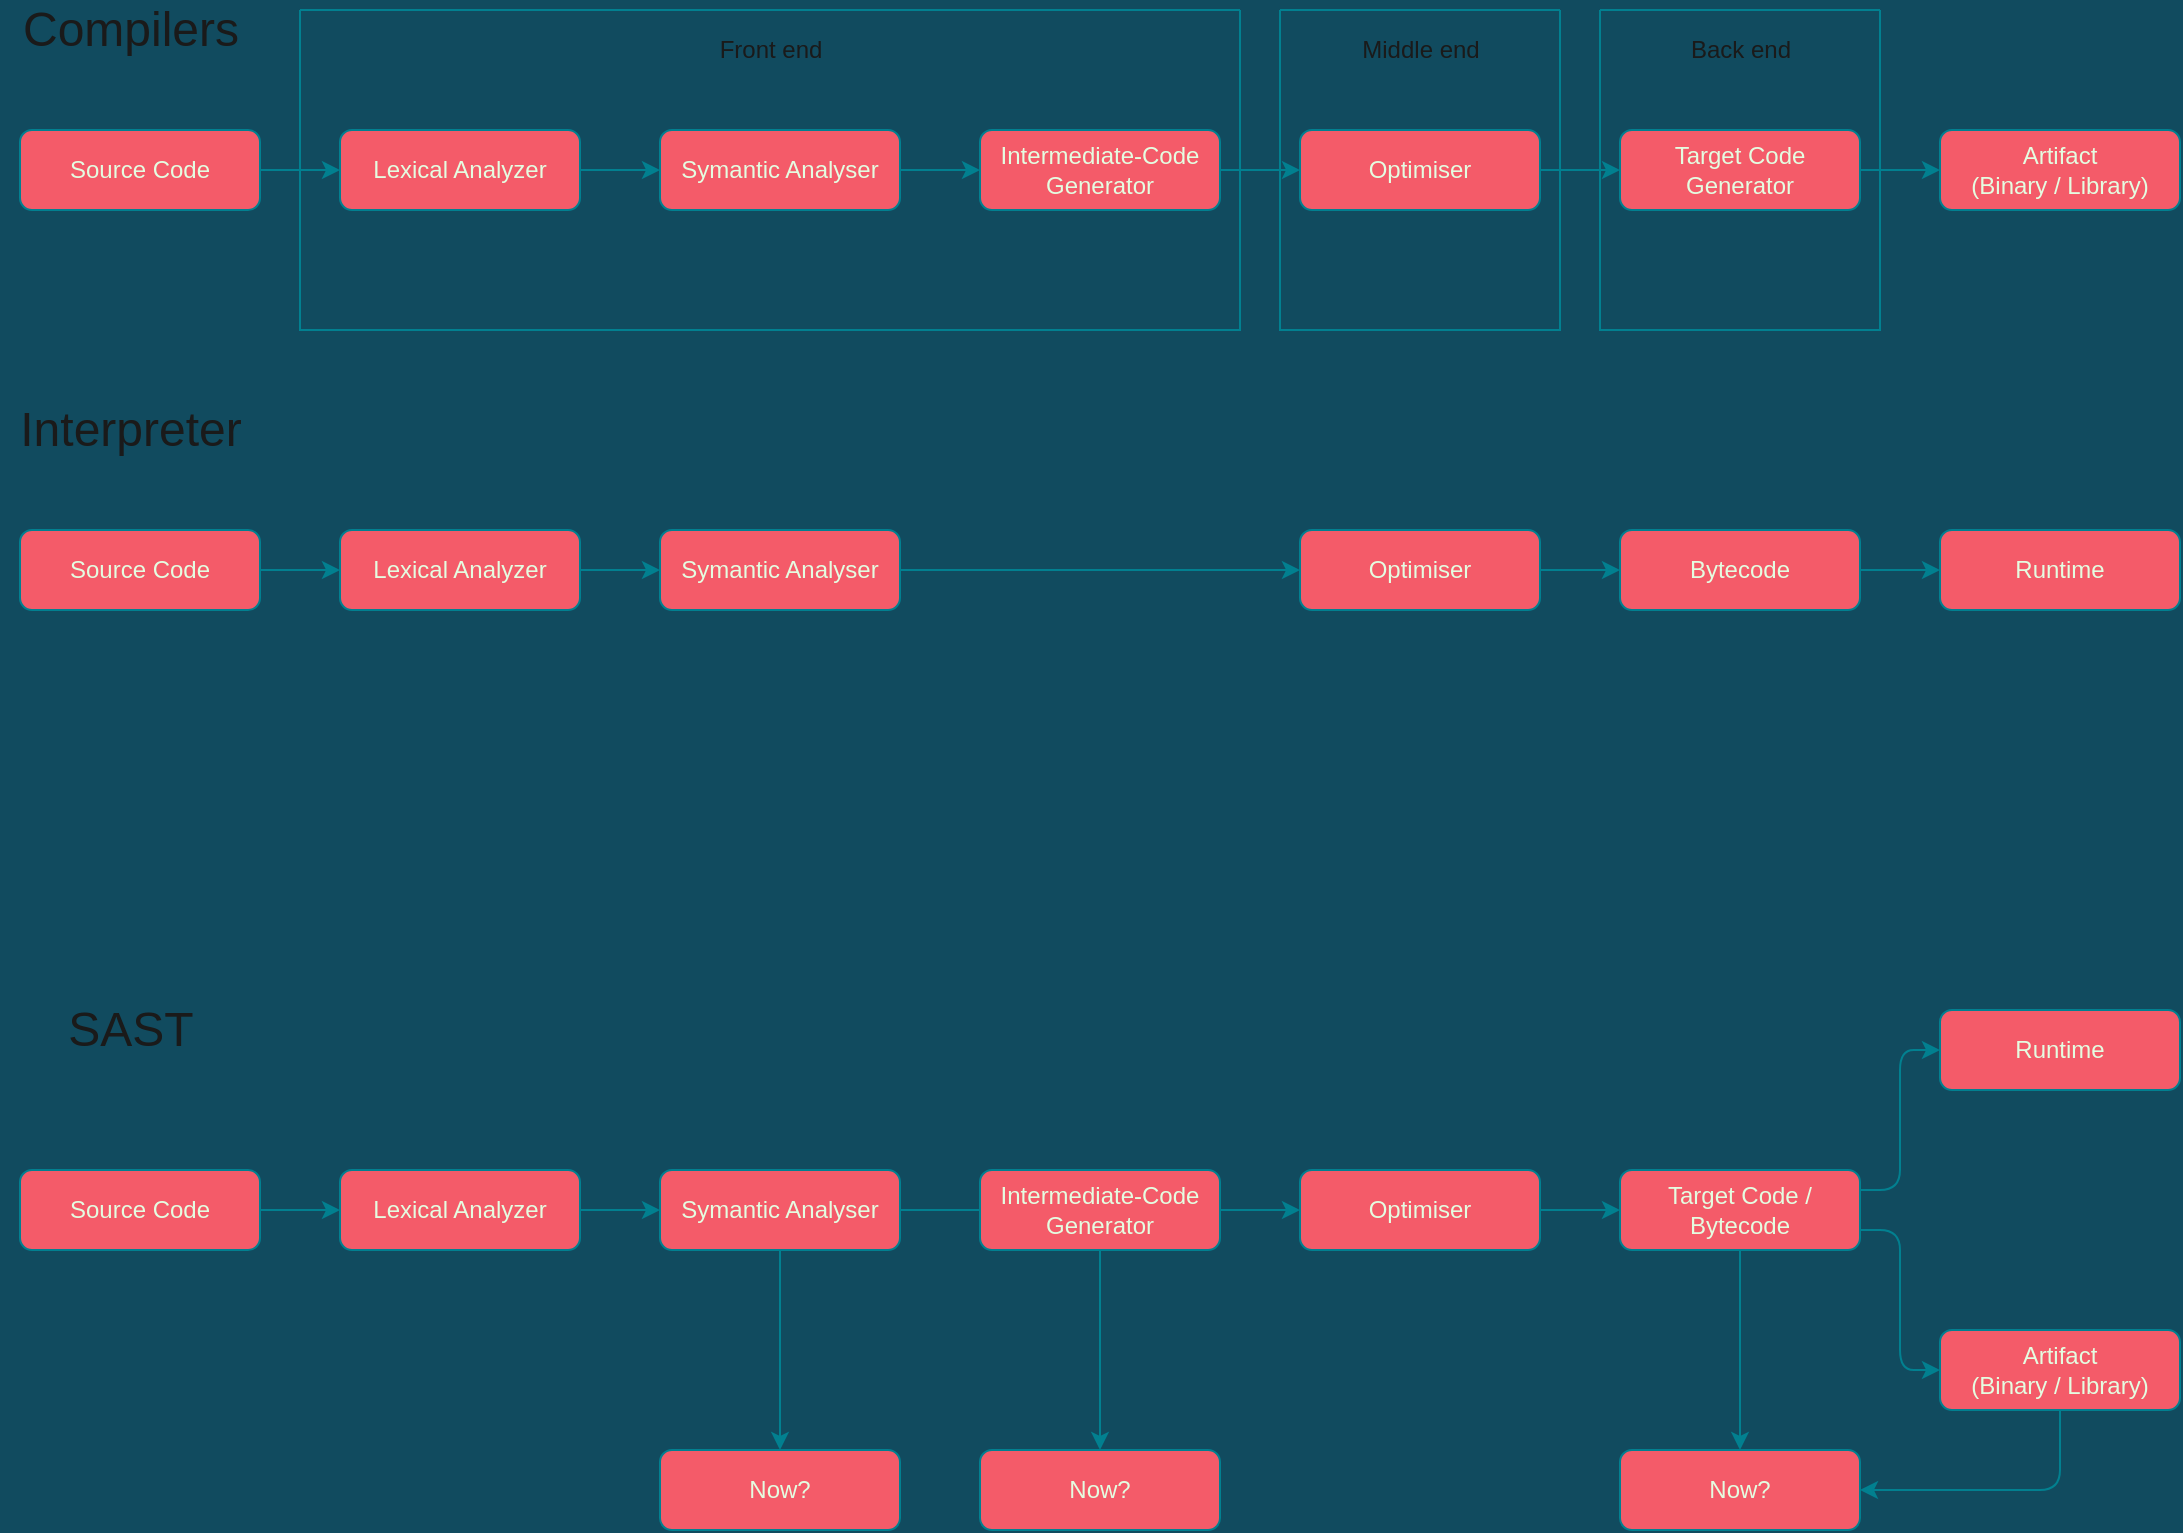 <mxfile version="14.9.4" type="device"><diagram name="Page-1" id="42789a77-a242-8287-6e28-9cd8cfd52e62"><mxGraphModel dx="2062" dy="1052" grid="1" gridSize="10" guides="1" tooltips="1" connect="1" arrows="1" fold="1" page="1" pageScale="1" pageWidth="1100" pageHeight="850" background="#114B5F" math="0" shadow="0"><root><mxCell id="0"/><mxCell id="1" parent="0"/><mxCell id="q591KIigNglqc1efAttf-18" style="edgeStyle=orthogonalEdgeStyle;curved=0;rounded=1;sketch=0;orthogonalLoop=1;jettySize=auto;html=1;exitX=1;exitY=0.5;exitDx=0;exitDy=0;entryX=0;entryY=0.5;entryDx=0;entryDy=0;fontColor=#E4FDE1;strokeColor=#028090;fillColor=#F45B69;labelBackgroundColor=#114B5F;" parent="1" source="q591KIigNglqc1efAttf-13" target="q591KIigNglqc1efAttf-14" edge="1"><mxGeometry relative="1" as="geometry"/></mxCell><mxCell id="q591KIigNglqc1efAttf-13" value="Source Code" style="rounded=1;whiteSpace=wrap;html=1;sketch=0;fillColor=#F45B69;strokeColor=#028090;fontColor=#E4FDE1;" parent="1" vertex="1"><mxGeometry x="40" y="120" width="120" height="40" as="geometry"/></mxCell><mxCell id="q591KIigNglqc1efAttf-19" style="edgeStyle=orthogonalEdgeStyle;curved=0;rounded=1;sketch=0;orthogonalLoop=1;jettySize=auto;html=1;exitX=1;exitY=0.5;exitDx=0;exitDy=0;entryX=0;entryY=0.5;entryDx=0;entryDy=0;fontColor=#E4FDE1;strokeColor=#028090;fillColor=#F45B69;labelBackgroundColor=#114B5F;" parent="1" source="q591KIigNglqc1efAttf-14" target="q591KIigNglqc1efAttf-15" edge="1"><mxGeometry relative="1" as="geometry"/></mxCell><mxCell id="q591KIigNglqc1efAttf-14" value="Lexical Analyzer" style="rounded=1;whiteSpace=wrap;html=1;sketch=0;fillColor=#F45B69;strokeColor=#028090;fontColor=#E4FDE1;" parent="1" vertex="1"><mxGeometry x="200" y="120" width="120" height="40" as="geometry"/></mxCell><mxCell id="q591KIigNglqc1efAttf-20" style="edgeStyle=orthogonalEdgeStyle;curved=0;rounded=1;sketch=0;orthogonalLoop=1;jettySize=auto;html=1;exitX=1;exitY=0.5;exitDx=0;exitDy=0;entryX=0;entryY=0.5;entryDx=0;entryDy=0;fontColor=#E4FDE1;strokeColor=#028090;fillColor=#F45B69;labelBackgroundColor=#114B5F;" parent="1" source="q591KIigNglqc1efAttf-15" target="q591KIigNglqc1efAttf-16" edge="1"><mxGeometry relative="1" as="geometry"/></mxCell><mxCell id="q591KIigNglqc1efAttf-15" value="Symantic Analyser" style="rounded=1;whiteSpace=wrap;html=1;sketch=0;fillColor=#F45B69;strokeColor=#028090;fontColor=#E4FDE1;" parent="1" vertex="1"><mxGeometry x="360" y="120" width="120" height="40" as="geometry"/></mxCell><mxCell id="q591KIigNglqc1efAttf-21" style="edgeStyle=orthogonalEdgeStyle;curved=0;rounded=1;sketch=0;orthogonalLoop=1;jettySize=auto;html=1;exitX=1;exitY=0.5;exitDx=0;exitDy=0;entryX=0;entryY=0.5;entryDx=0;entryDy=0;fontColor=#E4FDE1;strokeColor=#028090;fillColor=#F45B69;labelBackgroundColor=#114B5F;" parent="1" source="q591KIigNglqc1efAttf-16" target="q591KIigNglqc1efAttf-17" edge="1"><mxGeometry relative="1" as="geometry"/></mxCell><mxCell id="q591KIigNglqc1efAttf-16" value="Intermediate-Code Generator" style="rounded=1;whiteSpace=wrap;html=1;sketch=0;fillColor=#F45B69;strokeColor=#028090;fontColor=#E4FDE1;" parent="1" vertex="1"><mxGeometry x="520" y="120" width="120" height="40" as="geometry"/></mxCell><mxCell id="q591KIigNglqc1efAttf-23" style="edgeStyle=orthogonalEdgeStyle;curved=0;rounded=1;sketch=0;orthogonalLoop=1;jettySize=auto;html=1;exitX=1;exitY=0.5;exitDx=0;exitDy=0;entryX=0;entryY=0.5;entryDx=0;entryDy=0;fontColor=#E4FDE1;strokeColor=#028090;fillColor=#F45B69;labelBackgroundColor=#114B5F;" parent="1" source="q591KIigNglqc1efAttf-17" target="q591KIigNglqc1efAttf-22" edge="1"><mxGeometry relative="1" as="geometry"/></mxCell><mxCell id="q591KIigNglqc1efAttf-17" value="Optimiser" style="rounded=1;whiteSpace=wrap;html=1;sketch=0;fillColor=#F45B69;strokeColor=#028090;fontColor=#E4FDE1;" parent="1" vertex="1"><mxGeometry x="680" y="120" width="120" height="40" as="geometry"/></mxCell><mxCell id="q591KIigNglqc1efAttf-29" style="edgeStyle=orthogonalEdgeStyle;curved=0;rounded=1;sketch=0;orthogonalLoop=1;jettySize=auto;html=1;exitX=1;exitY=0.5;exitDx=0;exitDy=0;entryX=0;entryY=0.5;entryDx=0;entryDy=0;fontColor=#E4FDE1;strokeColor=#028090;fillColor=#F45B69;labelBackgroundColor=#114B5F;" parent="1" source="q591KIigNglqc1efAttf-22" target="q591KIigNglqc1efAttf-28" edge="1"><mxGeometry relative="1" as="geometry"/></mxCell><mxCell id="q591KIigNglqc1efAttf-22" value="Target Code Generator" style="rounded=1;whiteSpace=wrap;html=1;sketch=0;fillColor=#F45B69;strokeColor=#028090;fontColor=#E4FDE1;" parent="1" vertex="1"><mxGeometry x="840" y="120" width="120" height="40" as="geometry"/></mxCell><mxCell id="q591KIigNglqc1efAttf-24" value="" style="swimlane;startSize=0;rounded=0;sketch=0;fontColor=#E4FDE1;strokeColor=#028090;fillColor=#F45B69;" parent="1" vertex="1"><mxGeometry x="180" y="60" width="470" height="160" as="geometry"/></mxCell><mxCell id="q591KIigNglqc1efAttf-25" value="&lt;font color=&quot;#1a1a1a&quot;&gt;Front end&lt;/font&gt;" style="text;html=1;align=center;verticalAlign=middle;resizable=0;points=[];autosize=1;strokeColor=none;fontColor=#E4FDE1;" parent="q591KIigNglqc1efAttf-24" vertex="1"><mxGeometry x="200" y="10" width="70" height="20" as="geometry"/></mxCell><mxCell id="q591KIigNglqc1efAttf-26" value="" style="swimlane;startSize=0;rounded=0;sketch=0;fontColor=#E4FDE1;strokeColor=#028090;fillColor=#F45B69;" parent="1" vertex="1"><mxGeometry x="830" y="60" width="140" height="160" as="geometry"/></mxCell><mxCell id="q591KIigNglqc1efAttf-27" value="&lt;font color=&quot;#1a1a1a&quot;&gt;Back end&lt;/font&gt;" style="text;html=1;align=center;verticalAlign=middle;resizable=0;points=[];autosize=1;strokeColor=none;fontColor=#E4FDE1;" parent="q591KIigNglqc1efAttf-26" vertex="1"><mxGeometry x="35" y="10" width="70" height="20" as="geometry"/></mxCell><mxCell id="q591KIigNglqc1efAttf-28" value="Artifact&lt;br&gt;(Binary / Library)" style="rounded=1;whiteSpace=wrap;html=1;sketch=0;fillColor=#F45B69;strokeColor=#028090;fontColor=#E4FDE1;" parent="1" vertex="1"><mxGeometry x="1000" y="120" width="120" height="40" as="geometry"/></mxCell><mxCell id="q591KIigNglqc1efAttf-30" value="" style="swimlane;startSize=0;rounded=0;sketch=0;fontColor=#E4FDE1;strokeColor=#028090;fillColor=#F45B69;" parent="1" vertex="1"><mxGeometry x="670" y="60" width="140" height="160" as="geometry"/></mxCell><mxCell id="q591KIigNglqc1efAttf-31" value="&lt;font color=&quot;#1a1a1a&quot;&gt;Middle end&lt;/font&gt;" style="text;html=1;align=center;verticalAlign=middle;resizable=0;points=[];autosize=1;strokeColor=none;fontColor=#E4FDE1;" parent="q591KIigNglqc1efAttf-30" vertex="1"><mxGeometry x="35" y="10" width="70" height="20" as="geometry"/></mxCell><mxCell id="q591KIigNglqc1efAttf-32" style="edgeStyle=orthogonalEdgeStyle;curved=0;rounded=1;sketch=0;orthogonalLoop=1;jettySize=auto;html=1;exitX=1;exitY=0.5;exitDx=0;exitDy=0;entryX=0;entryY=0.5;entryDx=0;entryDy=0;fontColor=#E4FDE1;strokeColor=#028090;fillColor=#F45B69;labelBackgroundColor=#114B5F;" parent="1" source="q591KIigNglqc1efAttf-33" target="q591KIigNglqc1efAttf-35" edge="1"><mxGeometry relative="1" as="geometry"/></mxCell><mxCell id="q591KIigNglqc1efAttf-33" value="Source Code" style="rounded=1;whiteSpace=wrap;html=1;sketch=0;fillColor=#F45B69;strokeColor=#028090;fontColor=#E4FDE1;" parent="1" vertex="1"><mxGeometry x="40" y="320" width="120" height="40" as="geometry"/></mxCell><mxCell id="q591KIigNglqc1efAttf-34" style="edgeStyle=orthogonalEdgeStyle;curved=0;rounded=1;sketch=0;orthogonalLoop=1;jettySize=auto;html=1;exitX=1;exitY=0.5;exitDx=0;exitDy=0;entryX=0;entryY=0.5;entryDx=0;entryDy=0;fontColor=#E4FDE1;strokeColor=#028090;fillColor=#F45B69;labelBackgroundColor=#114B5F;" parent="1" source="q591KIigNglqc1efAttf-35" target="q591KIigNglqc1efAttf-37" edge="1"><mxGeometry relative="1" as="geometry"/></mxCell><mxCell id="q591KIigNglqc1efAttf-35" value="Lexical Analyzer" style="rounded=1;whiteSpace=wrap;html=1;sketch=0;fillColor=#F45B69;strokeColor=#028090;fontColor=#E4FDE1;" parent="1" vertex="1"><mxGeometry x="200" y="320" width="120" height="40" as="geometry"/></mxCell><mxCell id="q591KIigNglqc1efAttf-58" style="edgeStyle=orthogonalEdgeStyle;curved=0;rounded=1;sketch=0;orthogonalLoop=1;jettySize=auto;html=1;entryX=0;entryY=0.5;entryDx=0;entryDy=0;fontColor=#E4FDE1;strokeColor=#028090;fillColor=#F45B69;exitX=1;exitY=0.5;exitDx=0;exitDy=0;labelBackgroundColor=#114B5F;" parent="1" source="q591KIigNglqc1efAttf-37" target="q591KIigNglqc1efAttf-41" edge="1"><mxGeometry relative="1" as="geometry"><mxPoint x="520" y="330" as="sourcePoint"/></mxGeometry></mxCell><mxCell id="q591KIigNglqc1efAttf-37" value="Symantic Analyser" style="rounded=1;whiteSpace=wrap;html=1;sketch=0;fillColor=#F45B69;strokeColor=#028090;fontColor=#E4FDE1;" parent="1" vertex="1"><mxGeometry x="360" y="320" width="120" height="40" as="geometry"/></mxCell><mxCell id="q591KIigNglqc1efAttf-60" style="edgeStyle=orthogonalEdgeStyle;curved=0;rounded=1;sketch=0;orthogonalLoop=1;jettySize=auto;html=1;exitX=1;exitY=0.5;exitDx=0;exitDy=0;entryX=0;entryY=0.5;entryDx=0;entryDy=0;fontColor=#E4FDE1;strokeColor=#028090;fillColor=#F45B69;labelBackgroundColor=#114B5F;" parent="1" source="q591KIigNglqc1efAttf-41" target="q591KIigNglqc1efAttf-48" edge="1"><mxGeometry relative="1" as="geometry"/></mxCell><mxCell id="q591KIigNglqc1efAttf-41" value="Optimiser" style="rounded=1;whiteSpace=wrap;html=1;sketch=0;fillColor=#F45B69;strokeColor=#028090;fontColor=#E4FDE1;" parent="1" vertex="1"><mxGeometry x="680" y="320" width="120" height="40" as="geometry"/></mxCell><mxCell id="q591KIigNglqc1efAttf-54" style="edgeStyle=orthogonalEdgeStyle;curved=0;rounded=1;sketch=0;orthogonalLoop=1;jettySize=auto;html=1;exitX=1;exitY=0.5;exitDx=0;exitDy=0;entryX=0;entryY=0.5;entryDx=0;entryDy=0;fontColor=#E4FDE1;strokeColor=#028090;fillColor=#F45B69;labelBackgroundColor=#114B5F;" parent="1" source="q591KIigNglqc1efAttf-48" target="q591KIigNglqc1efAttf-53" edge="1"><mxGeometry relative="1" as="geometry"/></mxCell><mxCell id="q591KIigNglqc1efAttf-48" value="Bytecode" style="rounded=1;whiteSpace=wrap;html=1;sketch=0;fillColor=#F45B69;strokeColor=#028090;fontColor=#E4FDE1;" parent="1" vertex="1"><mxGeometry x="840" y="320" width="120" height="40" as="geometry"/></mxCell><mxCell id="q591KIigNglqc1efAttf-53" value="Runtime" style="rounded=1;whiteSpace=wrap;html=1;sketch=0;fillColor=#F45B69;strokeColor=#028090;fontColor=#E4FDE1;" parent="1" vertex="1"><mxGeometry x="1000" y="320" width="120" height="40" as="geometry"/></mxCell><mxCell id="q591KIigNglqc1efAttf-55" value="&lt;font style=&quot;font-size: 24px&quot; color=&quot;#1a1a1a&quot;&gt;Compilers&lt;/font&gt;" style="text;html=1;align=center;verticalAlign=middle;resizable=0;points=[];autosize=1;strokeColor=none;fontColor=#E4FDE1;" parent="1" vertex="1"><mxGeometry x="35" y="60" width="120" height="20" as="geometry"/></mxCell><mxCell id="q591KIigNglqc1efAttf-56" value="&lt;font color=&quot;#1a1a1a&quot;&gt;&lt;span style=&quot;font-size: 24px&quot;&gt;Interpreter&lt;/span&gt;&lt;/font&gt;" style="text;html=1;align=center;verticalAlign=middle;resizable=0;points=[];autosize=1;strokeColor=none;fontColor=#E4FDE1;" parent="1" vertex="1"><mxGeometry x="30" y="260" width="130" height="20" as="geometry"/></mxCell><mxCell id="q591KIigNglqc1efAttf-61" style="edgeStyle=orthogonalEdgeStyle;curved=0;rounded=1;sketch=0;orthogonalLoop=1;jettySize=auto;html=1;exitX=1;exitY=0.5;exitDx=0;exitDy=0;entryX=0;entryY=0.5;entryDx=0;entryDy=0;fontColor=#E4FDE1;strokeColor=#028090;fillColor=#F45B69;labelBackgroundColor=#114B5F;" parent="1" source="q591KIigNglqc1efAttf-62" target="q591KIigNglqc1efAttf-64" edge="1"><mxGeometry relative="1" as="geometry"/></mxCell><mxCell id="q591KIigNglqc1efAttf-62" value="Source Code" style="rounded=1;whiteSpace=wrap;html=1;sketch=0;fillColor=#F45B69;strokeColor=#028090;fontColor=#E4FDE1;" parent="1" vertex="1"><mxGeometry x="40" y="640" width="120" height="40" as="geometry"/></mxCell><mxCell id="q591KIigNglqc1efAttf-63" style="edgeStyle=orthogonalEdgeStyle;curved=0;rounded=1;sketch=0;orthogonalLoop=1;jettySize=auto;html=1;exitX=1;exitY=0.5;exitDx=0;exitDy=0;entryX=0;entryY=0.5;entryDx=0;entryDy=0;fontColor=#E4FDE1;strokeColor=#028090;fillColor=#F45B69;labelBackgroundColor=#114B5F;" parent="1" source="q591KIigNglqc1efAttf-64" target="q591KIigNglqc1efAttf-66" edge="1"><mxGeometry relative="1" as="geometry"/></mxCell><mxCell id="q591KIigNglqc1efAttf-64" value="Lexical Analyzer" style="rounded=1;whiteSpace=wrap;html=1;sketch=0;fillColor=#F45B69;strokeColor=#028090;fontColor=#E4FDE1;" parent="1" vertex="1"><mxGeometry x="200" y="640" width="120" height="40" as="geometry"/></mxCell><mxCell id="q591KIigNglqc1efAttf-65" style="edgeStyle=orthogonalEdgeStyle;curved=0;rounded=1;sketch=0;orthogonalLoop=1;jettySize=auto;html=1;entryX=0;entryY=0.5;entryDx=0;entryDy=0;fontColor=#E4FDE1;strokeColor=#028090;fillColor=#F45B69;exitX=1;exitY=0.5;exitDx=0;exitDy=0;labelBackgroundColor=#114B5F;" parent="1" source="q591KIigNglqc1efAttf-66" target="q591KIigNglqc1efAttf-68" edge="1"><mxGeometry relative="1" as="geometry"><mxPoint x="520" y="650" as="sourcePoint"/></mxGeometry></mxCell><mxCell id="2oi3zgXRZdhDABdO3BgM-2" style="edgeStyle=orthogonalEdgeStyle;curved=0;rounded=1;sketch=0;orthogonalLoop=1;jettySize=auto;html=1;exitX=0.5;exitY=1;exitDx=0;exitDy=0;fontColor=#E4FDE1;strokeColor=#028090;fillColor=#F45B69;" edge="1" parent="1" source="q591KIigNglqc1efAttf-66" target="q591KIigNglqc1efAttf-75"><mxGeometry relative="1" as="geometry"/></mxCell><mxCell id="q591KIigNglqc1efAttf-66" value="Symantic Analyser" style="rounded=1;whiteSpace=wrap;html=1;sketch=0;fillColor=#F45B69;strokeColor=#028090;fontColor=#E4FDE1;" parent="1" vertex="1"><mxGeometry x="360" y="640" width="120" height="40" as="geometry"/></mxCell><mxCell id="q591KIigNglqc1efAttf-67" style="edgeStyle=orthogonalEdgeStyle;curved=0;rounded=1;sketch=0;orthogonalLoop=1;jettySize=auto;html=1;exitX=1;exitY=0.5;exitDx=0;exitDy=0;entryX=0;entryY=0.5;entryDx=0;entryDy=0;fontColor=#E4FDE1;strokeColor=#028090;fillColor=#F45B69;labelBackgroundColor=#114B5F;" parent="1" source="q591KIigNglqc1efAttf-68" target="q591KIigNglqc1efAttf-72" edge="1"><mxGeometry relative="1" as="geometry"/></mxCell><mxCell id="q591KIigNglqc1efAttf-68" value="Optimiser" style="rounded=1;whiteSpace=wrap;html=1;sketch=0;fillColor=#F45B69;strokeColor=#028090;fontColor=#E4FDE1;" parent="1" vertex="1"><mxGeometry x="680" y="640" width="120" height="40" as="geometry"/></mxCell><mxCell id="q591KIigNglqc1efAttf-71" style="edgeStyle=orthogonalEdgeStyle;curved=0;rounded=1;sketch=0;orthogonalLoop=1;jettySize=auto;html=1;exitX=1;exitY=0.25;exitDx=0;exitDy=0;entryX=0;entryY=0.5;entryDx=0;entryDy=0;fontColor=#E4FDE1;strokeColor=#028090;fillColor=#F45B69;labelBackgroundColor=#114B5F;" parent="1" source="q591KIigNglqc1efAttf-72" target="q591KIigNglqc1efAttf-73" edge="1"><mxGeometry relative="1" as="geometry"/></mxCell><mxCell id="2oi3zgXRZdhDABdO3BgM-6" style="edgeStyle=orthogonalEdgeStyle;curved=0;rounded=1;sketch=0;orthogonalLoop=1;jettySize=auto;html=1;exitX=0.5;exitY=1;exitDx=0;exitDy=0;entryX=0.5;entryY=0;entryDx=0;entryDy=0;fontColor=#E4FDE1;strokeColor=#028090;fillColor=#F45B69;" edge="1" parent="1" source="q591KIigNglqc1efAttf-72" target="2oi3zgXRZdhDABdO3BgM-5"><mxGeometry relative="1" as="geometry"/></mxCell><mxCell id="2oi3zgXRZdhDABdO3BgM-11" style="edgeStyle=orthogonalEdgeStyle;curved=0;rounded=1;sketch=0;orthogonalLoop=1;jettySize=auto;html=1;exitX=1;exitY=0.75;exitDx=0;exitDy=0;entryX=0;entryY=0.5;entryDx=0;entryDy=0;fontColor=#E4FDE1;strokeColor=#028090;fillColor=#F45B69;" edge="1" parent="1" source="q591KIigNglqc1efAttf-72" target="2oi3zgXRZdhDABdO3BgM-10"><mxGeometry relative="1" as="geometry"/></mxCell><mxCell id="q591KIigNglqc1efAttf-72" value="Target Code / Bytecode" style="rounded=1;whiteSpace=wrap;html=1;sketch=0;fillColor=#F45B69;strokeColor=#028090;fontColor=#E4FDE1;" parent="1" vertex="1"><mxGeometry x="840" y="640" width="120" height="40" as="geometry"/></mxCell><mxCell id="q591KIigNglqc1efAttf-73" value="Runtime" style="rounded=1;whiteSpace=wrap;html=1;sketch=0;fillColor=#F45B69;strokeColor=#028090;fontColor=#E4FDE1;" parent="1" vertex="1"><mxGeometry x="1000" y="560" width="120" height="40" as="geometry"/></mxCell><mxCell id="q591KIigNglqc1efAttf-74" value="&lt;font color=&quot;#1a1a1a&quot;&gt;&lt;span style=&quot;font-size: 24px&quot;&gt;SAST&lt;/span&gt;&lt;/font&gt;" style="text;html=1;align=center;verticalAlign=middle;resizable=0;points=[];autosize=1;strokeColor=none;fontColor=#E4FDE1;" parent="1" vertex="1"><mxGeometry x="55" y="560" width="80" height="20" as="geometry"/></mxCell><mxCell id="q591KIigNglqc1efAttf-75" value="Now?" style="rounded=1;whiteSpace=wrap;html=1;sketch=0;fillColor=#F45B69;strokeColor=#028090;fontColor=#E4FDE1;" parent="1" vertex="1"><mxGeometry x="360" y="780" width="120" height="40" as="geometry"/></mxCell><mxCell id="2oi3zgXRZdhDABdO3BgM-5" value="Now?" style="rounded=1;whiteSpace=wrap;html=1;sketch=0;fillColor=#F45B69;strokeColor=#028090;fontColor=#E4FDE1;" vertex="1" parent="1"><mxGeometry x="840" y="780" width="120" height="40" as="geometry"/></mxCell><mxCell id="2oi3zgXRZdhDABdO3BgM-9" style="edgeStyle=orthogonalEdgeStyle;curved=0;rounded=1;sketch=0;orthogonalLoop=1;jettySize=auto;html=1;exitX=0.5;exitY=1;exitDx=0;exitDy=0;entryX=0.5;entryY=0;entryDx=0;entryDy=0;fontColor=#E4FDE1;strokeColor=#028090;fillColor=#F45B69;" edge="1" parent="1" source="2oi3zgXRZdhDABdO3BgM-7" target="2oi3zgXRZdhDABdO3BgM-8"><mxGeometry relative="1" as="geometry"/></mxCell><mxCell id="2oi3zgXRZdhDABdO3BgM-7" value="Intermediate-Code Generator" style="rounded=1;whiteSpace=wrap;html=1;sketch=0;fillColor=#F45B69;strokeColor=#028090;fontColor=#E4FDE1;" vertex="1" parent="1"><mxGeometry x="520" y="640" width="120" height="40" as="geometry"/></mxCell><mxCell id="2oi3zgXRZdhDABdO3BgM-8" value="Now?" style="rounded=1;whiteSpace=wrap;html=1;sketch=0;fillColor=#F45B69;strokeColor=#028090;fontColor=#E4FDE1;" vertex="1" parent="1"><mxGeometry x="520" y="780" width="120" height="40" as="geometry"/></mxCell><mxCell id="2oi3zgXRZdhDABdO3BgM-12" style="edgeStyle=orthogonalEdgeStyle;curved=0;rounded=1;sketch=0;orthogonalLoop=1;jettySize=auto;html=1;exitX=0.5;exitY=1;exitDx=0;exitDy=0;entryX=1;entryY=0.5;entryDx=0;entryDy=0;fontColor=#E4FDE1;strokeColor=#028090;fillColor=#F45B69;" edge="1" parent="1" source="2oi3zgXRZdhDABdO3BgM-10" target="2oi3zgXRZdhDABdO3BgM-5"><mxGeometry relative="1" as="geometry"/></mxCell><mxCell id="2oi3zgXRZdhDABdO3BgM-10" value="Artifact&lt;br&gt;(Binary / Library)" style="rounded=1;whiteSpace=wrap;html=1;sketch=0;fillColor=#F45B69;strokeColor=#028090;fontColor=#E4FDE1;" vertex="1" parent="1"><mxGeometry x="1000" y="720" width="120" height="40" as="geometry"/></mxCell></root></mxGraphModel></diagram></mxfile>
